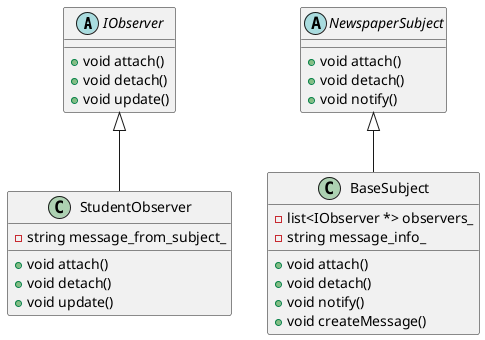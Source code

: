 @startuml

abstract class  IObserver {
    + void attach()
    + void detach()
    + void update()
}

abstract class NewspaperSubject {
    + void attach()
    + void detach()
    + void notify()
    
}

class BaseSubject {
    - list<IObserver *> observers_
    - string message_info_
    + void attach()
    + void detach()
    + void notify()
    + void createMessage()
}

class StudentObserver {
    - string message_from_subject_
    + void attach()
    + void detach()
    + void update()
}

IObserver <|-- StudentObserver
NewspaperSubject <|-- BaseSubject


@enduml